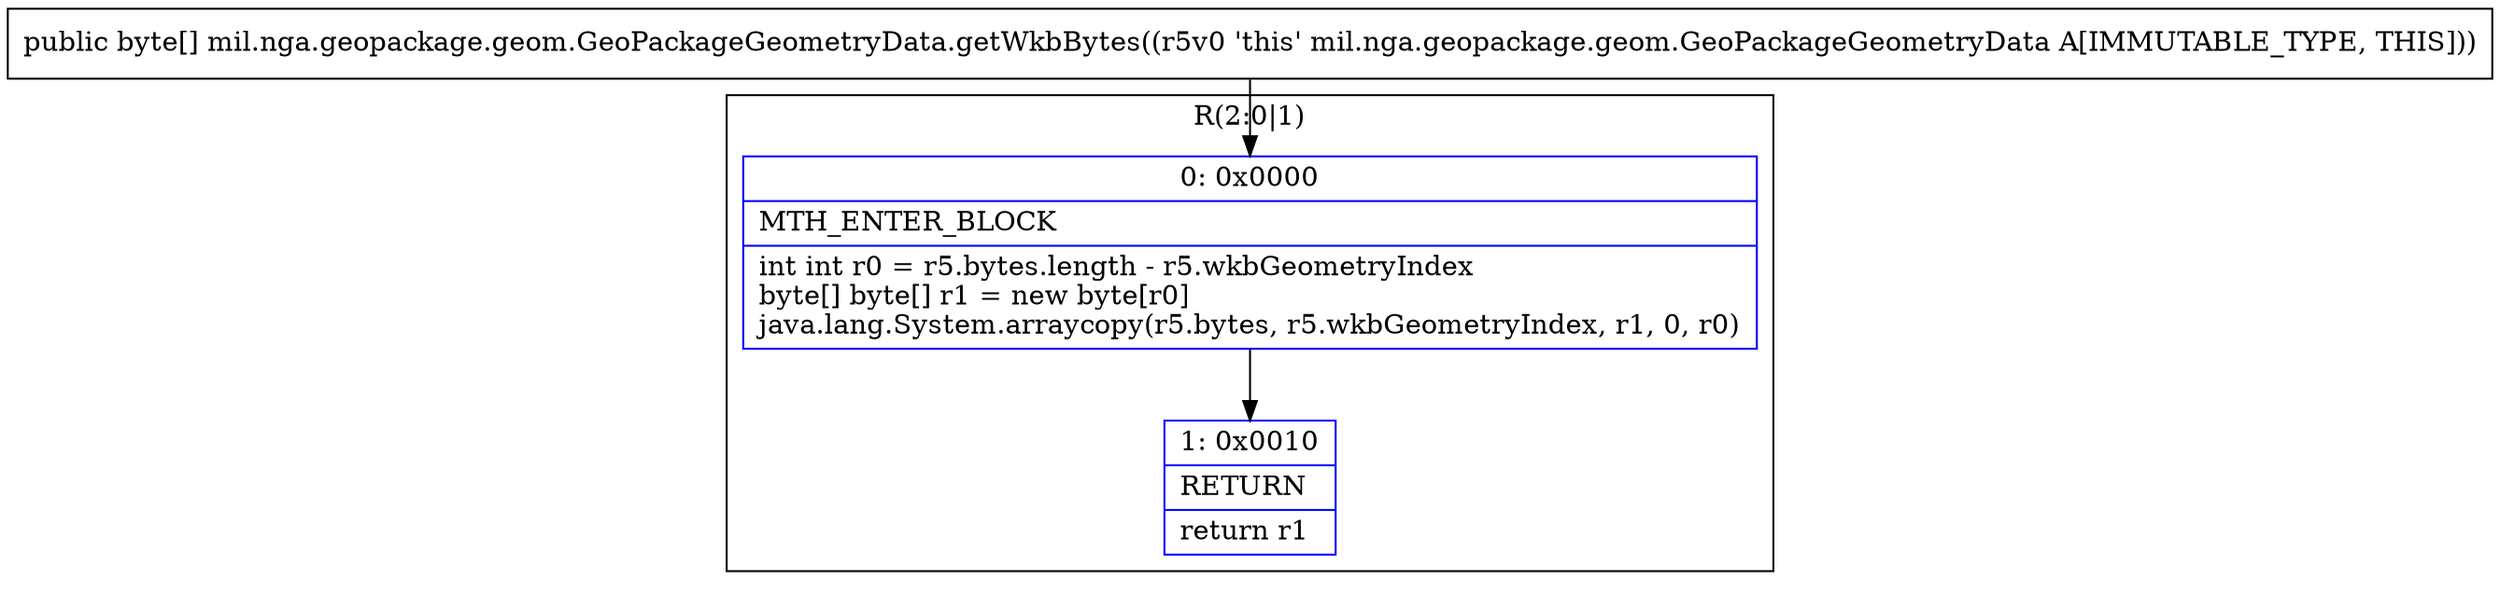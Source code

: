 digraph "CFG formil.nga.geopackage.geom.GeoPackageGeometryData.getWkbBytes()[B" {
subgraph cluster_Region_1002795469 {
label = "R(2:0|1)";
node [shape=record,color=blue];
Node_0 [shape=record,label="{0\:\ 0x0000|MTH_ENTER_BLOCK\l|int int r0 = r5.bytes.length \- r5.wkbGeometryIndex\lbyte[] byte[] r1 = new byte[r0]\ljava.lang.System.arraycopy(r5.bytes, r5.wkbGeometryIndex, r1, 0, r0)\l}"];
Node_1 [shape=record,label="{1\:\ 0x0010|RETURN\l|return r1\l}"];
}
MethodNode[shape=record,label="{public byte[] mil.nga.geopackage.geom.GeoPackageGeometryData.getWkbBytes((r5v0 'this' mil.nga.geopackage.geom.GeoPackageGeometryData A[IMMUTABLE_TYPE, THIS])) }"];
MethodNode -> Node_0;
Node_0 -> Node_1;
}

